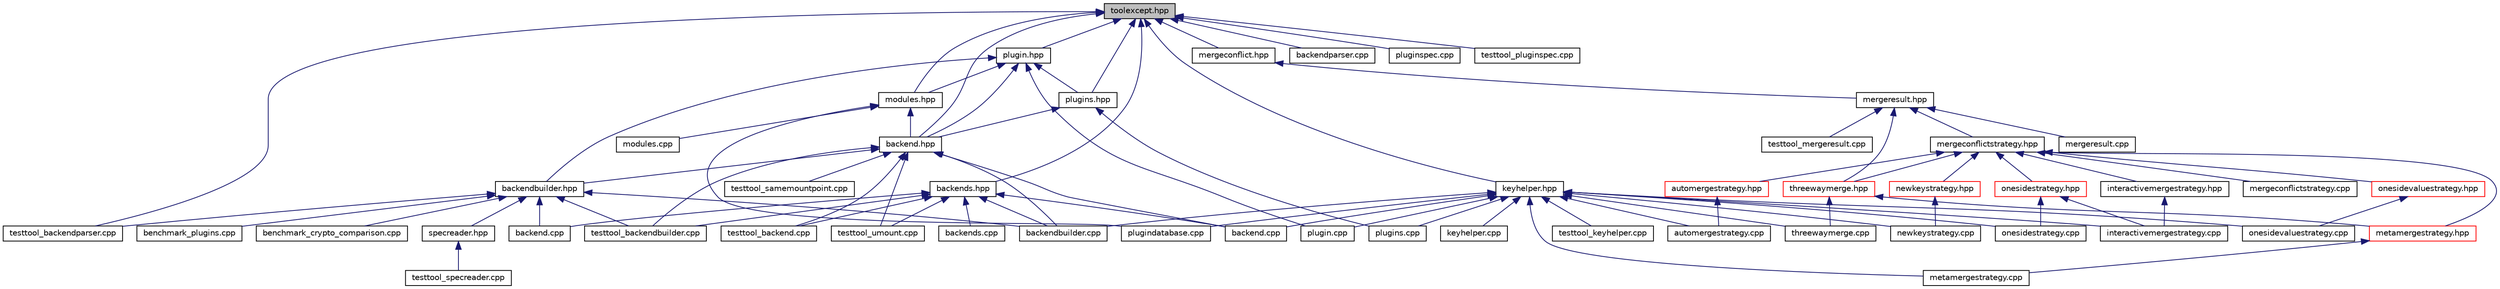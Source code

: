 digraph "toolexcept.hpp"
{
 // LATEX_PDF_SIZE
  edge [fontname="Helvetica",fontsize="10",labelfontname="Helvetica",labelfontsize="10"];
  node [fontname="Helvetica",fontsize="10",shape=record];
  Node15 [label="toolexcept.hpp",height=0.2,width=0.4,color="black", fillcolor="grey75", style="filled", fontcolor="black",tooltip="Implementation of all exceptions elektratools library might throw."];
  Node15 -> Node16 [dir="back",color="midnightblue",fontsize="10",style="solid",fontname="Helvetica"];
  Node16 [label="backend.hpp",height=0.2,width=0.4,color="black", fillcolor="white", style="filled",URL="$backend_8hpp.html",tooltip="Implements a way to deal with a backend."];
  Node16 -> Node17 [dir="back",color="midnightblue",fontsize="10",style="solid",fontname="Helvetica"];
  Node17 [label="backendbuilder.hpp",height=0.2,width=0.4,color="black", fillcolor="white", style="filled",URL="$backendbuilder_8hpp.html",tooltip="Implements a way to build backends."];
  Node17 -> Node18 [dir="back",color="midnightblue",fontsize="10",style="solid",fontname="Helvetica"];
  Node18 [label="benchmark_crypto_comparison.cpp",height=0.2,width=0.4,color="black", fillcolor="white", style="filled",URL="$benchmark__crypto__comparison_8cpp.html",tooltip="benchmark for comparing the cryptographic providers used in the crypto plugin."];
  Node17 -> Node19 [dir="back",color="midnightblue",fontsize="10",style="solid",fontname="Helvetica"];
  Node19 [label="benchmark_plugins.cpp",height=0.2,width=0.4,color="black", fillcolor="white", style="filled",URL="$benchmark__plugins_8cpp.html",tooltip="benchmark for getenv"];
  Node17 -> Node20 [dir="back",color="midnightblue",fontsize="10",style="solid",fontname="Helvetica"];
  Node20 [label="backend.cpp",height=0.2,width=0.4,color="black", fillcolor="white", style="filled",URL="$examples_2backend_8cpp.html",tooltip=" "];
  Node17 -> Node21 [dir="back",color="midnightblue",fontsize="10",style="solid",fontname="Helvetica"];
  Node21 [label="specreader.hpp",height=0.2,width=0.4,color="black", fillcolor="white", style="filled",URL="$specreader_8hpp.html",tooltip="Implements a way to read spec for mounting purposes."];
  Node21 -> Node22 [dir="back",color="midnightblue",fontsize="10",style="solid",fontname="Helvetica"];
  Node22 [label="testtool_specreader.cpp",height=0.2,width=0.4,color="black", fillcolor="white", style="filled",URL="$testtool__specreader_8cpp.html",tooltip="Tests for the spec readerclass."];
  Node17 -> Node23 [dir="back",color="midnightblue",fontsize="10",style="solid",fontname="Helvetica"];
  Node23 [label="backendbuilder.cpp",height=0.2,width=0.4,color="black", fillcolor="white", style="filled",URL="$backendbuilder_8cpp.html",tooltip="Implementation of backend builder."];
  Node17 -> Node24 [dir="back",color="midnightblue",fontsize="10",style="solid",fontname="Helvetica"];
  Node24 [label="testtool_backendbuilder.cpp",height=0.2,width=0.4,color="black", fillcolor="white", style="filled",URL="$testtool__backendbuilder_8cpp.html",tooltip="Tests for the Backend builder class."];
  Node17 -> Node25 [dir="back",color="midnightblue",fontsize="10",style="solid",fontname="Helvetica"];
  Node25 [label="testtool_backendparser.cpp",height=0.2,width=0.4,color="black", fillcolor="white", style="filled",URL="$testtool__backendparser_8cpp.html",tooltip="Tests for the Backend parser class."];
  Node16 -> Node26 [dir="back",color="midnightblue",fontsize="10",style="solid",fontname="Helvetica"];
  Node26 [label="backend.cpp",height=0.2,width=0.4,color="black", fillcolor="white", style="filled",URL="$src_2backend_8cpp.html",tooltip="Implementation of backend."];
  Node16 -> Node23 [dir="back",color="midnightblue",fontsize="10",style="solid",fontname="Helvetica"];
  Node16 -> Node27 [dir="back",color="midnightblue",fontsize="10",style="solid",fontname="Helvetica"];
  Node27 [label="testtool_backend.cpp",height=0.2,width=0.4,color="black", fillcolor="white", style="filled",URL="$testtool__backend_8cpp.html",tooltip="Tests for the Backend class."];
  Node16 -> Node24 [dir="back",color="midnightblue",fontsize="10",style="solid",fontname="Helvetica"];
  Node16 -> Node28 [dir="back",color="midnightblue",fontsize="10",style="solid",fontname="Helvetica"];
  Node28 [label="testtool_samemountpoint.cpp",height=0.2,width=0.4,color="black", fillcolor="white", style="filled",URL="$testtool__samemountpoint_8cpp.html",tooltip="Tests for the Backend class."];
  Node16 -> Node29 [dir="back",color="midnightblue",fontsize="10",style="solid",fontname="Helvetica"];
  Node29 [label="testtool_umount.cpp",height=0.2,width=0.4,color="black", fillcolor="white", style="filled",URL="$testtool__umount_8cpp.html",tooltip="Tests for the umount."];
  Node15 -> Node30 [dir="back",color="midnightblue",fontsize="10",style="solid",fontname="Helvetica"];
  Node30 [label="backends.hpp",height=0.2,width=0.4,color="black", fillcolor="white", style="filled",URL="$backends_8hpp.html",tooltip="Allows one to list all available backends."];
  Node30 -> Node20 [dir="back",color="midnightblue",fontsize="10",style="solid",fontname="Helvetica"];
  Node30 -> Node26 [dir="back",color="midnightblue",fontsize="10",style="solid",fontname="Helvetica"];
  Node30 -> Node23 [dir="back",color="midnightblue",fontsize="10",style="solid",fontname="Helvetica"];
  Node30 -> Node31 [dir="back",color="midnightblue",fontsize="10",style="solid",fontname="Helvetica"];
  Node31 [label="backends.cpp",height=0.2,width=0.4,color="black", fillcolor="white", style="filled",URL="$backends_8cpp.html",tooltip=" "];
  Node30 -> Node27 [dir="back",color="midnightblue",fontsize="10",style="solid",fontname="Helvetica"];
  Node30 -> Node24 [dir="back",color="midnightblue",fontsize="10",style="solid",fontname="Helvetica"];
  Node30 -> Node29 [dir="back",color="midnightblue",fontsize="10",style="solid",fontname="Helvetica"];
  Node15 -> Node32 [dir="back",color="midnightblue",fontsize="10",style="solid",fontname="Helvetica"];
  Node32 [label="keyhelper.hpp",height=0.2,width=0.4,color="black", fillcolor="white", style="filled",URL="$keyhelper_8hpp.html",tooltip="Key helper functions."];
  Node32 -> Node26 [dir="back",color="midnightblue",fontsize="10",style="solid",fontname="Helvetica"];
  Node32 -> Node23 [dir="back",color="midnightblue",fontsize="10",style="solid",fontname="Helvetica"];
  Node32 -> Node33 [dir="back",color="midnightblue",fontsize="10",style="solid",fontname="Helvetica"];
  Node33 [label="keyhelper.cpp",height=0.2,width=0.4,color="black", fillcolor="white", style="filled",URL="$keyhelper_8cpp.html",tooltip="Key helper functions."];
  Node32 -> Node34 [dir="back",color="midnightblue",fontsize="10",style="solid",fontname="Helvetica"];
  Node34 [label="automergestrategy.cpp",height=0.2,width=0.4,color="black", fillcolor="white", style="filled",URL="$automergestrategy_8cpp.html",tooltip="Implementation of AutoMergeStrategy."];
  Node32 -> Node35 [dir="back",color="midnightblue",fontsize="10",style="solid",fontname="Helvetica"];
  Node35 [label="interactivemergestrategy.cpp",height=0.2,width=0.4,color="black", fillcolor="white", style="filled",URL="$interactivemergestrategy_8cpp.html",tooltip="Implementation of InteractiveMergeStrategy."];
  Node32 -> Node36 [dir="back",color="midnightblue",fontsize="10",style="solid",fontname="Helvetica"];
  Node36 [label="metamergestrategy.cpp",height=0.2,width=0.4,color="black", fillcolor="white", style="filled",URL="$metamergestrategy_8cpp.html",tooltip="Implementation of MetaMergeStrategy."];
  Node32 -> Node37 [dir="back",color="midnightblue",fontsize="10",style="solid",fontname="Helvetica"];
  Node37 [label="newkeystrategy.cpp",height=0.2,width=0.4,color="black", fillcolor="white", style="filled",URL="$newkeystrategy_8cpp.html",tooltip="Implementation of OneSideStrategy."];
  Node32 -> Node38 [dir="back",color="midnightblue",fontsize="10",style="solid",fontname="Helvetica"];
  Node38 [label="onesidestrategy.cpp",height=0.2,width=0.4,color="black", fillcolor="white", style="filled",URL="$onesidestrategy_8cpp.html",tooltip="Implementation of OneSideStrategy."];
  Node32 -> Node39 [dir="back",color="midnightblue",fontsize="10",style="solid",fontname="Helvetica"];
  Node39 [label="onesidevaluestrategy.cpp",height=0.2,width=0.4,color="black", fillcolor="white", style="filled",URL="$onesidevaluestrategy_8cpp.html",tooltip="Implementation of OneSideStrategy."];
  Node32 -> Node40 [dir="back",color="midnightblue",fontsize="10",style="solid",fontname="Helvetica"];
  Node40 [label="threewaymerge.cpp",height=0.2,width=0.4,color="black", fillcolor="white", style="filled",URL="$threewaymerge_8cpp.html",tooltip="Implementation of ThreeWayMerge."];
  Node32 -> Node41 [dir="back",color="midnightblue",fontsize="10",style="solid",fontname="Helvetica"];
  Node41 [label="plugin.cpp",height=0.2,width=0.4,color="black", fillcolor="white", style="filled",URL="$plugin_8cpp.html",tooltip="Implementation of plugin."];
  Node32 -> Node42 [dir="back",color="midnightblue",fontsize="10",style="solid",fontname="Helvetica"];
  Node42 [label="plugindatabase.cpp",height=0.2,width=0.4,color="black", fillcolor="white", style="filled",URL="$plugindatabase_8cpp.html",tooltip="Implementation of PluginDatabase(s)"];
  Node32 -> Node43 [dir="back",color="midnightblue",fontsize="10",style="solid",fontname="Helvetica"];
  Node43 [label="plugins.cpp",height=0.2,width=0.4,color="black", fillcolor="white", style="filled",URL="$plugins_8cpp.html",tooltip="Implementation of set/get/error plugins."];
  Node32 -> Node44 [dir="back",color="midnightblue",fontsize="10",style="solid",fontname="Helvetica"];
  Node44 [label="testtool_keyhelper.cpp",height=0.2,width=0.4,color="black", fillcolor="white", style="filled",URL="$testtool__keyhelper_8cpp.html",tooltip="Tests for the key helper."];
  Node15 -> Node45 [dir="back",color="midnightblue",fontsize="10",style="solid",fontname="Helvetica"];
  Node45 [label="mergeconflict.hpp",height=0.2,width=0.4,color="black", fillcolor="white", style="filled",URL="$mergeconflict_8hpp.html",tooltip="Models a merge conflict."];
  Node45 -> Node46 [dir="back",color="midnightblue",fontsize="10",style="solid",fontname="Helvetica"];
  Node46 [label="mergeresult.hpp",height=0.2,width=0.4,color="black", fillcolor="white", style="filled",URL="$mergeresult_8hpp.html",tooltip="Class modelling the result of a three way merge."];
  Node46 -> Node47 [dir="back",color="midnightblue",fontsize="10",style="solid",fontname="Helvetica"];
  Node47 [label="mergeconflictstrategy.hpp",height=0.2,width=0.4,color="black", fillcolor="white", style="filled",URL="$mergeconflictstrategy_8hpp.html",tooltip="Interface for a MergeConflictStrategy."];
  Node47 -> Node48 [dir="back",color="midnightblue",fontsize="10",style="solid",fontname="Helvetica"];
  Node48 [label="automergestrategy.hpp",height=0.2,width=0.4,color="red", fillcolor="white", style="filled",URL="$automergestrategy_8hpp.html",tooltip="A strategy for taking the value of."];
  Node48 -> Node34 [dir="back",color="midnightblue",fontsize="10",style="solid",fontname="Helvetica"];
  Node47 -> Node51 [dir="back",color="midnightblue",fontsize="10",style="solid",fontname="Helvetica"];
  Node51 [label="interactivemergestrategy.hpp",height=0.2,width=0.4,color="black", fillcolor="white", style="filled",URL="$interactivemergestrategy_8hpp.html",tooltip="Interactive merge strategy asking for user input at each step."];
  Node51 -> Node35 [dir="back",color="midnightblue",fontsize="10",style="solid",fontname="Helvetica"];
  Node47 -> Node52 [dir="back",color="midnightblue",fontsize="10",style="solid",fontname="Helvetica"];
  Node52 [label="metamergestrategy.hpp",height=0.2,width=0.4,color="red", fillcolor="white", style="filled",URL="$metamergestrategy_8hpp.html",tooltip="Applies a MergeConflictStrategy on the metakeys."];
  Node52 -> Node36 [dir="back",color="midnightblue",fontsize="10",style="solid",fontname="Helvetica"];
  Node47 -> Node56 [dir="back",color="midnightblue",fontsize="10",style="solid",fontname="Helvetica"];
  Node56 [label="newkeystrategy.hpp",height=0.2,width=0.4,color="red", fillcolor="white", style="filled",URL="$newkeystrategy_8hpp.html",tooltip="A strategy which always takes the value from one side."];
  Node56 -> Node37 [dir="back",color="midnightblue",fontsize="10",style="solid",fontname="Helvetica"];
  Node47 -> Node58 [dir="back",color="midnightblue",fontsize="10",style="solid",fontname="Helvetica"];
  Node58 [label="onesidestrategy.hpp",height=0.2,width=0.4,color="red", fillcolor="white", style="filled",URL="$onesidestrategy_8hpp.html",tooltip="A strategy which always takes the value from one side."];
  Node58 -> Node35 [dir="back",color="midnightblue",fontsize="10",style="solid",fontname="Helvetica"];
  Node58 -> Node38 [dir="back",color="midnightblue",fontsize="10",style="solid",fontname="Helvetica"];
  Node47 -> Node61 [dir="back",color="midnightblue",fontsize="10",style="solid",fontname="Helvetica"];
  Node61 [label="onesidevaluestrategy.hpp",height=0.2,width=0.4,color="red", fillcolor="white", style="filled",URL="$onesidevaluestrategy_8hpp.html",tooltip=" "];
  Node61 -> Node39 [dir="back",color="midnightblue",fontsize="10",style="solid",fontname="Helvetica"];
  Node47 -> Node62 [dir="back",color="midnightblue",fontsize="10",style="solid",fontname="Helvetica"];
  Node62 [label="threewaymerge.hpp",height=0.2,width=0.4,color="red", fillcolor="white", style="filled",URL="$threewaymerge_8hpp.html",tooltip="Implements a way to build and deal with a backend."];
  Node62 -> Node52 [dir="back",color="midnightblue",fontsize="10",style="solid",fontname="Helvetica"];
  Node62 -> Node40 [dir="back",color="midnightblue",fontsize="10",style="solid",fontname="Helvetica"];
  Node47 -> Node74 [dir="back",color="midnightblue",fontsize="10",style="solid",fontname="Helvetica"];
  Node74 [label="mergeconflictstrategy.cpp",height=0.2,width=0.4,color="black", fillcolor="white", style="filled",URL="$mergeconflictstrategy_8cpp.html",tooltip="Implementation of MergeConflictStrategy."];
  Node46 -> Node62 [dir="back",color="midnightblue",fontsize="10",style="solid",fontname="Helvetica"];
  Node46 -> Node75 [dir="back",color="midnightblue",fontsize="10",style="solid",fontname="Helvetica"];
  Node75 [label="mergeresult.cpp",height=0.2,width=0.4,color="black", fillcolor="white", style="filled",URL="$mergeresult_8cpp.html",tooltip="Implementation of MergeResult."];
  Node46 -> Node76 [dir="back",color="midnightblue",fontsize="10",style="solid",fontname="Helvetica"];
  Node76 [label="testtool_mergeresult.cpp",height=0.2,width=0.4,color="black", fillcolor="white", style="filled",URL="$testtool__mergeresult_8cpp.html",tooltip="Tests for the Mergeresult class."];
  Node15 -> Node77 [dir="back",color="midnightblue",fontsize="10",style="solid",fontname="Helvetica"];
  Node77 [label="modules.hpp",height=0.2,width=0.4,color="black", fillcolor="white", style="filled",URL="$modules_8hpp.html",tooltip="Allows one to load plugins."];
  Node77 -> Node16 [dir="back",color="midnightblue",fontsize="10",style="solid",fontname="Helvetica"];
  Node77 -> Node78 [dir="back",color="midnightblue",fontsize="10",style="solid",fontname="Helvetica"];
  Node78 [label="modules.cpp",height=0.2,width=0.4,color="black", fillcolor="white", style="filled",URL="$modules_8cpp.html",tooltip="Implementation of module loading."];
  Node77 -> Node42 [dir="back",color="midnightblue",fontsize="10",style="solid",fontname="Helvetica"];
  Node15 -> Node79 [dir="back",color="midnightblue",fontsize="10",style="solid",fontname="Helvetica"];
  Node79 [label="plugin.hpp",height=0.2,width=0.4,color="black", fillcolor="white", style="filled",URL="$plugin_8hpp.html",tooltip="Header file of plugin."];
  Node79 -> Node16 [dir="back",color="midnightblue",fontsize="10",style="solid",fontname="Helvetica"];
  Node79 -> Node17 [dir="back",color="midnightblue",fontsize="10",style="solid",fontname="Helvetica"];
  Node79 -> Node77 [dir="back",color="midnightblue",fontsize="10",style="solid",fontname="Helvetica"];
  Node79 -> Node80 [dir="back",color="midnightblue",fontsize="10",style="solid",fontname="Helvetica"];
  Node80 [label="plugins.hpp",height=0.2,width=0.4,color="black", fillcolor="white", style="filled",URL="$plugins_8hpp.html",tooltip="Implementation of get/set and error plugins."];
  Node80 -> Node16 [dir="back",color="midnightblue",fontsize="10",style="solid",fontname="Helvetica"];
  Node80 -> Node43 [dir="back",color="midnightblue",fontsize="10",style="solid",fontname="Helvetica"];
  Node79 -> Node41 [dir="back",color="midnightblue",fontsize="10",style="solid",fontname="Helvetica"];
  Node15 -> Node80 [dir="back",color="midnightblue",fontsize="10",style="solid",fontname="Helvetica"];
  Node15 -> Node81 [dir="back",color="midnightblue",fontsize="10",style="solid",fontname="Helvetica"];
  Node81 [label="backendparser.cpp",height=0.2,width=0.4,color="black", fillcolor="white", style="filled",URL="$backendparser_8cpp.html",tooltip="Tests for the Backend parser class."];
  Node15 -> Node82 [dir="back",color="midnightblue",fontsize="10",style="solid",fontname="Helvetica"];
  Node82 [label="pluginspec.cpp",height=0.2,width=0.4,color="black", fillcolor="white", style="filled",URL="$pluginspec_8cpp.html",tooltip="Implementation of plugin spec."];
  Node15 -> Node25 [dir="back",color="midnightblue",fontsize="10",style="solid",fontname="Helvetica"];
  Node15 -> Node83 [dir="back",color="midnightblue",fontsize="10",style="solid",fontname="Helvetica"];
  Node83 [label="testtool_pluginspec.cpp",height=0.2,width=0.4,color="black", fillcolor="white", style="filled",URL="$testtool__pluginspec_8cpp.html",tooltip="Tests for the pluginspec class."];
}
